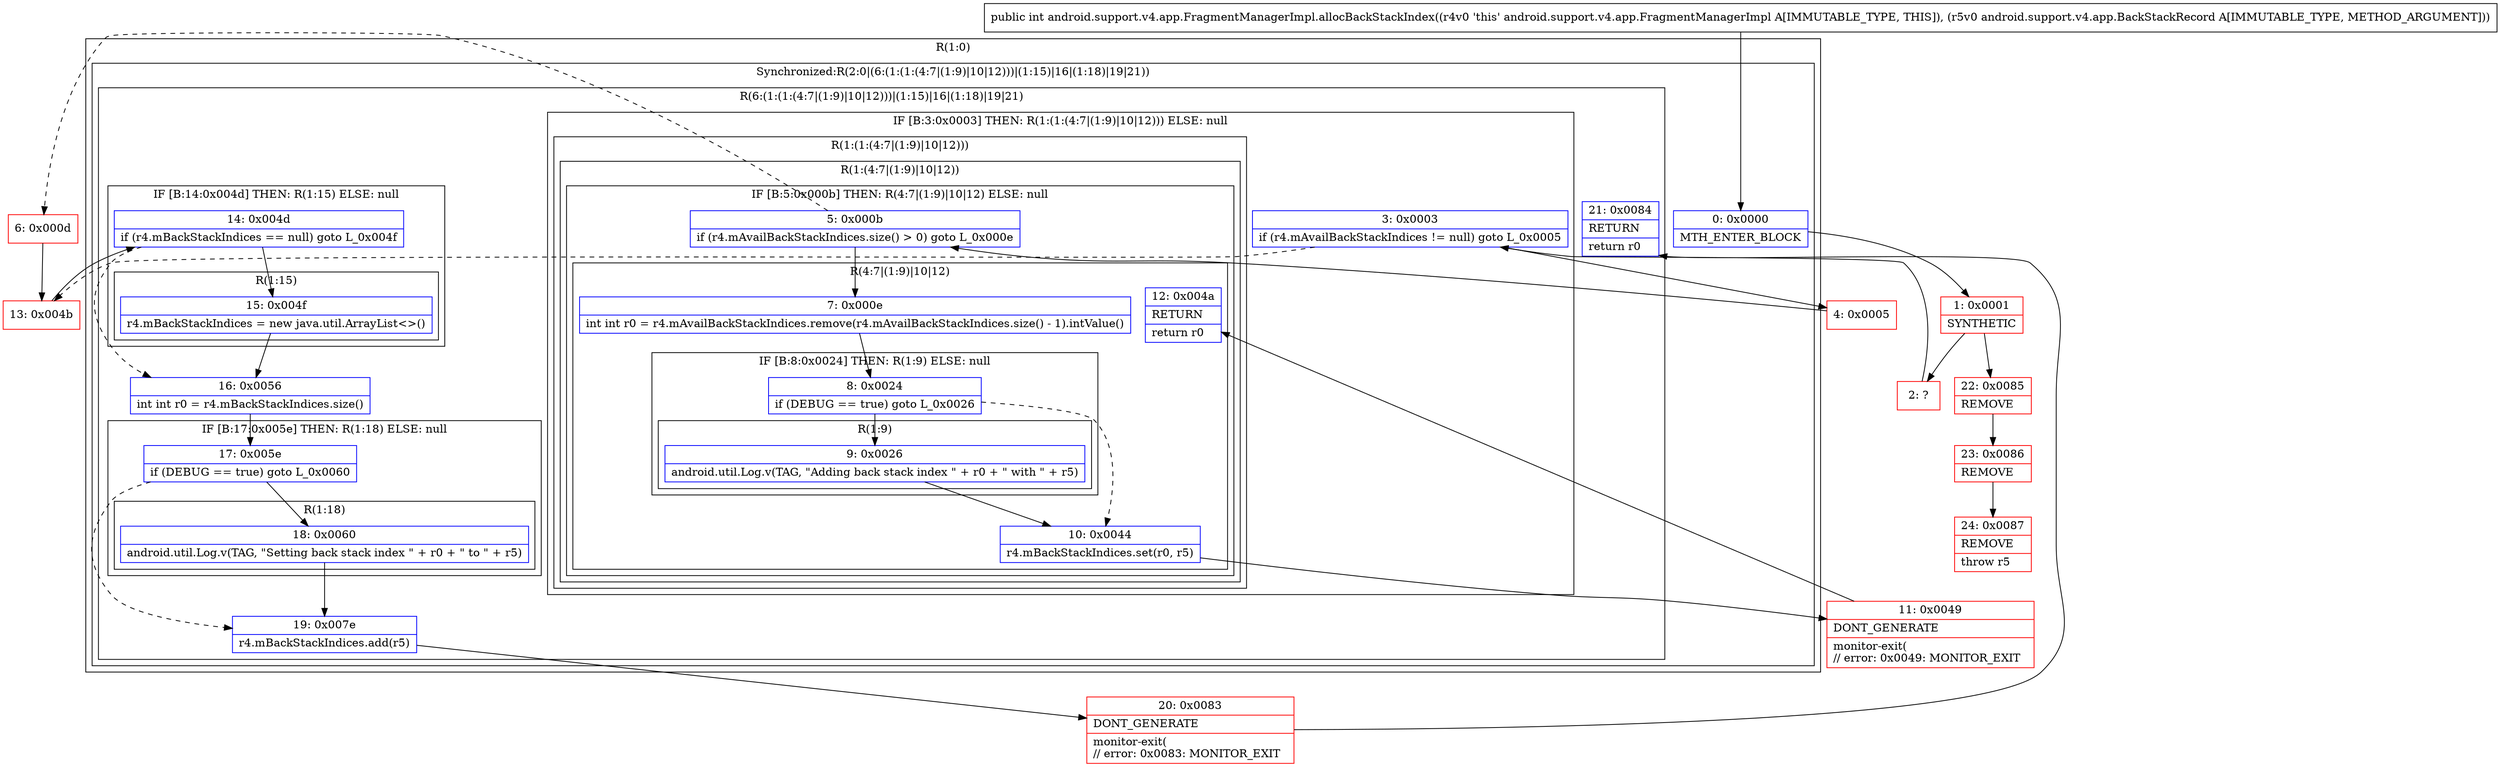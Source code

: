 digraph "CFG forandroid.support.v4.app.FragmentManagerImpl.allocBackStackIndex(Landroid\/support\/v4\/app\/BackStackRecord;)I" {
subgraph cluster_Region_1239208928 {
label = "R(1:0)";
node [shape=record,color=blue];
subgraph cluster_SynchronizedRegion_1662684799 {
label = "Synchronized:R(2:0|(6:(1:(1:(4:7|(1:9)|10|12)))|(1:15)|16|(1:18)|19|21))";
node [shape=record,color=blue];
Node_0 [shape=record,label="{0\:\ 0x0000|MTH_ENTER_BLOCK\l}"];
subgraph cluster_Region_2000619263 {
label = "R(6:(1:(1:(4:7|(1:9)|10|12)))|(1:15)|16|(1:18)|19|21)";
node [shape=record,color=blue];
subgraph cluster_IfRegion_163873549 {
label = "IF [B:3:0x0003] THEN: R(1:(1:(4:7|(1:9)|10|12))) ELSE: null";
node [shape=record,color=blue];
Node_3 [shape=record,label="{3\:\ 0x0003|if (r4.mAvailBackStackIndices != null) goto L_0x0005\l}"];
subgraph cluster_Region_1703702556 {
label = "R(1:(1:(4:7|(1:9)|10|12)))";
node [shape=record,color=blue];
subgraph cluster_Region_1256254622 {
label = "R(1:(4:7|(1:9)|10|12))";
node [shape=record,color=blue];
subgraph cluster_IfRegion_2101279435 {
label = "IF [B:5:0x000b] THEN: R(4:7|(1:9)|10|12) ELSE: null";
node [shape=record,color=blue];
Node_5 [shape=record,label="{5\:\ 0x000b|if (r4.mAvailBackStackIndices.size() \> 0) goto L_0x000e\l}"];
subgraph cluster_Region_2105427928 {
label = "R(4:7|(1:9)|10|12)";
node [shape=record,color=blue];
Node_7 [shape=record,label="{7\:\ 0x000e|int int r0 = r4.mAvailBackStackIndices.remove(r4.mAvailBackStackIndices.size() \- 1).intValue()\l}"];
subgraph cluster_IfRegion_1347408522 {
label = "IF [B:8:0x0024] THEN: R(1:9) ELSE: null";
node [shape=record,color=blue];
Node_8 [shape=record,label="{8\:\ 0x0024|if (DEBUG == true) goto L_0x0026\l}"];
subgraph cluster_Region_1815820238 {
label = "R(1:9)";
node [shape=record,color=blue];
Node_9 [shape=record,label="{9\:\ 0x0026|android.util.Log.v(TAG, \"Adding back stack index \" + r0 + \" with \" + r5)\l}"];
}
}
Node_10 [shape=record,label="{10\:\ 0x0044|r4.mBackStackIndices.set(r0, r5)\l}"];
Node_12 [shape=record,label="{12\:\ 0x004a|RETURN\l|return r0\l}"];
}
}
}
}
}
subgraph cluster_IfRegion_1447379983 {
label = "IF [B:14:0x004d] THEN: R(1:15) ELSE: null";
node [shape=record,color=blue];
Node_14 [shape=record,label="{14\:\ 0x004d|if (r4.mBackStackIndices == null) goto L_0x004f\l}"];
subgraph cluster_Region_462214725 {
label = "R(1:15)";
node [shape=record,color=blue];
Node_15 [shape=record,label="{15\:\ 0x004f|r4.mBackStackIndices = new java.util.ArrayList\<\>()\l}"];
}
}
Node_16 [shape=record,label="{16\:\ 0x0056|int int r0 = r4.mBackStackIndices.size()\l}"];
subgraph cluster_IfRegion_292462429 {
label = "IF [B:17:0x005e] THEN: R(1:18) ELSE: null";
node [shape=record,color=blue];
Node_17 [shape=record,label="{17\:\ 0x005e|if (DEBUG == true) goto L_0x0060\l}"];
subgraph cluster_Region_1348678357 {
label = "R(1:18)";
node [shape=record,color=blue];
Node_18 [shape=record,label="{18\:\ 0x0060|android.util.Log.v(TAG, \"Setting back stack index \" + r0 + \" to \" + r5)\l}"];
}
}
Node_19 [shape=record,label="{19\:\ 0x007e|r4.mBackStackIndices.add(r5)\l}"];
Node_21 [shape=record,label="{21\:\ 0x0084|RETURN\l|return r0\l}"];
}
}
}
Node_1 [shape=record,color=red,label="{1\:\ 0x0001|SYNTHETIC\l}"];
Node_2 [shape=record,color=red,label="{2\:\ ?}"];
Node_4 [shape=record,color=red,label="{4\:\ 0x0005}"];
Node_6 [shape=record,color=red,label="{6\:\ 0x000d}"];
Node_11 [shape=record,color=red,label="{11\:\ 0x0049|DONT_GENERATE\l|monitor\-exit(\l\/\/ error: 0x0049: MONITOR_EXIT  \l}"];
Node_13 [shape=record,color=red,label="{13\:\ 0x004b}"];
Node_20 [shape=record,color=red,label="{20\:\ 0x0083|DONT_GENERATE\l|monitor\-exit(\l\/\/ error: 0x0083: MONITOR_EXIT  \l}"];
Node_22 [shape=record,color=red,label="{22\:\ 0x0085|REMOVE\l}"];
Node_23 [shape=record,color=red,label="{23\:\ 0x0086|REMOVE\l}"];
Node_24 [shape=record,color=red,label="{24\:\ 0x0087|REMOVE\l|throw r5\l}"];
MethodNode[shape=record,label="{public int android.support.v4.app.FragmentManagerImpl.allocBackStackIndex((r4v0 'this' android.support.v4.app.FragmentManagerImpl A[IMMUTABLE_TYPE, THIS]), (r5v0 android.support.v4.app.BackStackRecord A[IMMUTABLE_TYPE, METHOD_ARGUMENT])) }"];
MethodNode -> Node_0;
Node_0 -> Node_1;
Node_3 -> Node_4;
Node_3 -> Node_13[style=dashed];
Node_5 -> Node_6[style=dashed];
Node_5 -> Node_7;
Node_7 -> Node_8;
Node_8 -> Node_9;
Node_8 -> Node_10[style=dashed];
Node_9 -> Node_10;
Node_10 -> Node_11;
Node_14 -> Node_15;
Node_14 -> Node_16[style=dashed];
Node_15 -> Node_16;
Node_16 -> Node_17;
Node_17 -> Node_18;
Node_17 -> Node_19[style=dashed];
Node_18 -> Node_19;
Node_19 -> Node_20;
Node_1 -> Node_2;
Node_1 -> Node_22;
Node_2 -> Node_3;
Node_4 -> Node_5;
Node_6 -> Node_13;
Node_11 -> Node_12;
Node_13 -> Node_14;
Node_20 -> Node_21;
Node_22 -> Node_23;
Node_23 -> Node_24;
}

